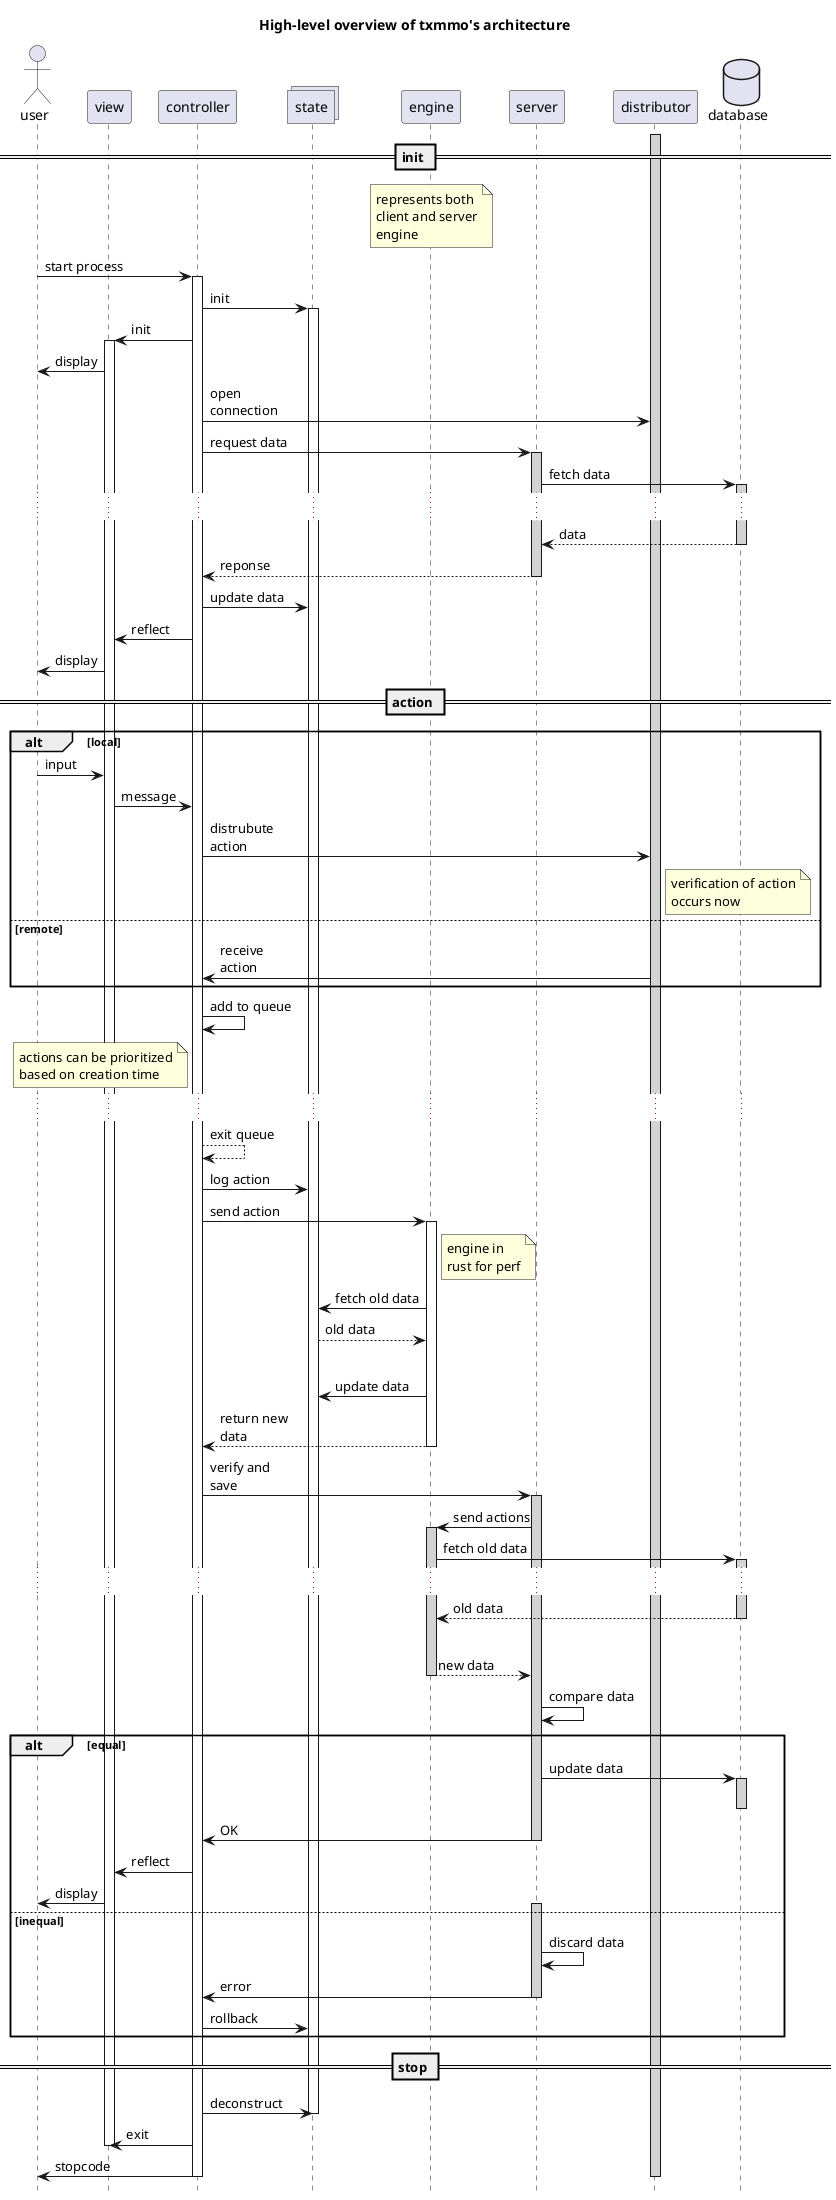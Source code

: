 @startuml high-level

hide footbox
title High-level overview of txmmo's architecture

Actor user
Participant view
Participant controller
Collections state
Participant engine
Participant server
Participant distributor
Database database

activate distributor #LightGray

== init ==

note over engine : represents both\nclient and server\nengine

user -> controller: start process
activate controller
controller -> state: init
activate state
controller -> view: init
activate view
view -> user: display
controller -> distributor: open\nconnection

controller -> server: request data
activate server #LightGray
server -> database: fetch data
activate database #LightGray
...
database --> server: data
deactivate database 
server --> controller: reponse
deactivate server 
controller -> state: update data
controller -> view: reflect
view -> user: display


== action ==

alt local
    user -> view: input
    view -> controller: message
    controller -> distributor: distrubute\naction
    note right of distributor: verification of action\noccurs now
else remote
    distributor -> controller: receive\naction
end


controller -> controller: add to queue
note left of controller: actions can be prioritized\nbased on creation time
...
controller --> controller: exit queue
controller -> state: log action
controller -> engine: send action
activate engine
note right of engine: engine in\nrust for perf
engine -> state: fetch old data
state --> engine: old data
|||
engine -> state: update data
engine --> controller: return new\ndata
deactivate engine

controller -> server: verify and\nsave
activate server #LightGray
server -> engine: send actions 
activate engine #LightGray
engine -> database: fetch old data
activate database #LightGray
...
database --> engine: old data
deactivate database
|||
engine --> server: new data
deactivate engine

server -> server: compare data
alt equal
    server -> database: update data
    activate database #LightGray
    deactivate database
    server -> controller: OK
    deactivate server
    controller -> view: reflect
    view -> user: display
else inequal
    activate server #LightGray
    server -> server: discard data
    server -> controller: error
    deactivate server
    controller -> state: rollback
end


== stop ==

controller -> state: deconstruct
deactivate state
controller -> view: exit
deactivate view
controller -> user: stopcode
deactivate controller

deactivate distributor

@enduml